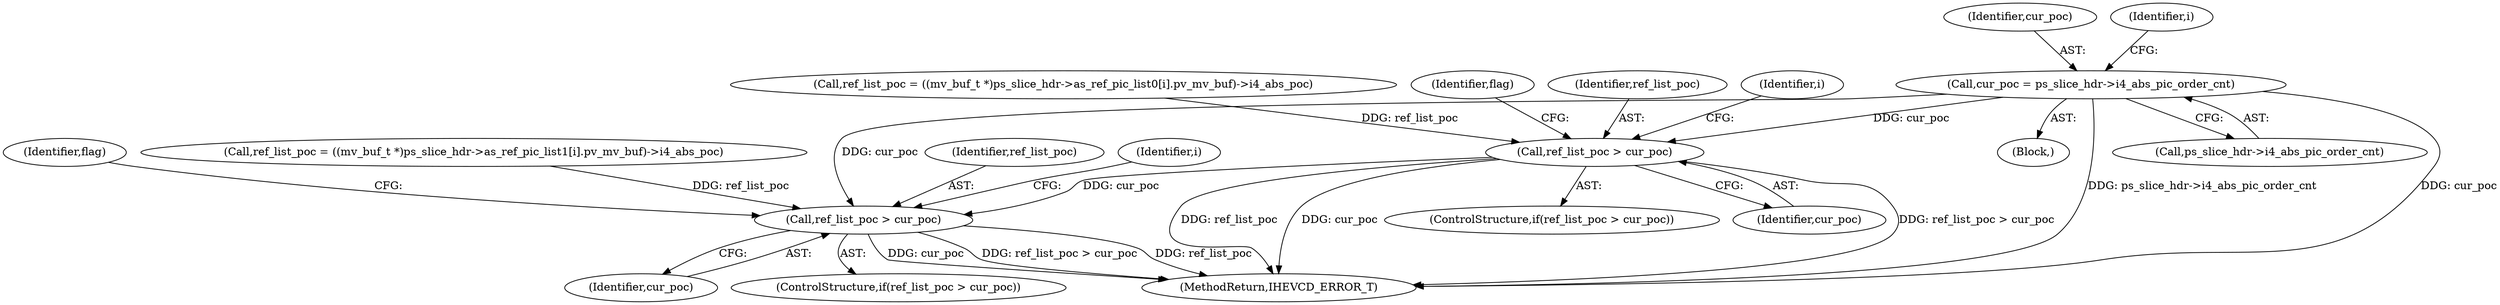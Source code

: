 digraph "0_Android_bcfc7124f6ef9f1ec128fb2e90de774a5b33d199_0@pointer" {
"1000726" [label="(Call,cur_poc = ps_slice_hdr->i4_abs_pic_order_cnt)"];
"1000757" [label="(Call,ref_list_poc > cur_poc)"];
"1000800" [label="(Call,ref_list_poc > cur_poc)"];
"1000757" [label="(Call,ref_list_poc > cur_poc)"];
"1000719" [label="(Block,)"];
"1005079" [label="(MethodReturn,IHEVCD_ERROR_T)"];
"1000726" [label="(Call,cur_poc = ps_slice_hdr->i4_abs_pic_order_cnt)"];
"1000805" [label="(Identifier,flag)"];
"1000800" [label="(Call,ref_list_poc > cur_poc)"];
"1000728" [label="(Call,ps_slice_hdr->i4_abs_pic_order_cnt)"];
"1000756" [label="(ControlStructure,if(ref_list_poc > cur_poc))"];
"1000727" [label="(Identifier,cur_poc)"];
"1000799" [label="(ControlStructure,if(ref_list_poc > cur_poc))"];
"1000802" [label="(Identifier,cur_poc)"];
"1000786" [label="(Call,ref_list_poc = ((mv_buf_t *)ps_slice_hdr->as_ref_pic_list1[i].pv_mv_buf)->i4_abs_poc)"];
"1000759" [label="(Identifier,cur_poc)"];
"1000758" [label="(Identifier,ref_list_poc)"];
"1000741" [label="(Identifier,i)"];
"1000743" [label="(Call,ref_list_poc = ((mv_buf_t *)ps_slice_hdr->as_ref_pic_list0[i].pv_mv_buf)->i4_abs_poc)"];
"1000801" [label="(Identifier,ref_list_poc)"];
"1000733" [label="(Identifier,i)"];
"1000762" [label="(Identifier,flag)"];
"1000784" [label="(Identifier,i)"];
"1000726" -> "1000719"  [label="AST: "];
"1000726" -> "1000728"  [label="CFG: "];
"1000727" -> "1000726"  [label="AST: "];
"1000728" -> "1000726"  [label="AST: "];
"1000733" -> "1000726"  [label="CFG: "];
"1000726" -> "1005079"  [label="DDG: cur_poc"];
"1000726" -> "1005079"  [label="DDG: ps_slice_hdr->i4_abs_pic_order_cnt"];
"1000726" -> "1000757"  [label="DDG: cur_poc"];
"1000726" -> "1000800"  [label="DDG: cur_poc"];
"1000757" -> "1000756"  [label="AST: "];
"1000757" -> "1000759"  [label="CFG: "];
"1000758" -> "1000757"  [label="AST: "];
"1000759" -> "1000757"  [label="AST: "];
"1000762" -> "1000757"  [label="CFG: "];
"1000741" -> "1000757"  [label="CFG: "];
"1000757" -> "1005079"  [label="DDG: ref_list_poc > cur_poc"];
"1000757" -> "1005079"  [label="DDG: ref_list_poc"];
"1000757" -> "1005079"  [label="DDG: cur_poc"];
"1000743" -> "1000757"  [label="DDG: ref_list_poc"];
"1000757" -> "1000800"  [label="DDG: cur_poc"];
"1000800" -> "1000799"  [label="AST: "];
"1000800" -> "1000802"  [label="CFG: "];
"1000801" -> "1000800"  [label="AST: "];
"1000802" -> "1000800"  [label="AST: "];
"1000805" -> "1000800"  [label="CFG: "];
"1000784" -> "1000800"  [label="CFG: "];
"1000800" -> "1005079"  [label="DDG: cur_poc"];
"1000800" -> "1005079"  [label="DDG: ref_list_poc > cur_poc"];
"1000800" -> "1005079"  [label="DDG: ref_list_poc"];
"1000786" -> "1000800"  [label="DDG: ref_list_poc"];
}
